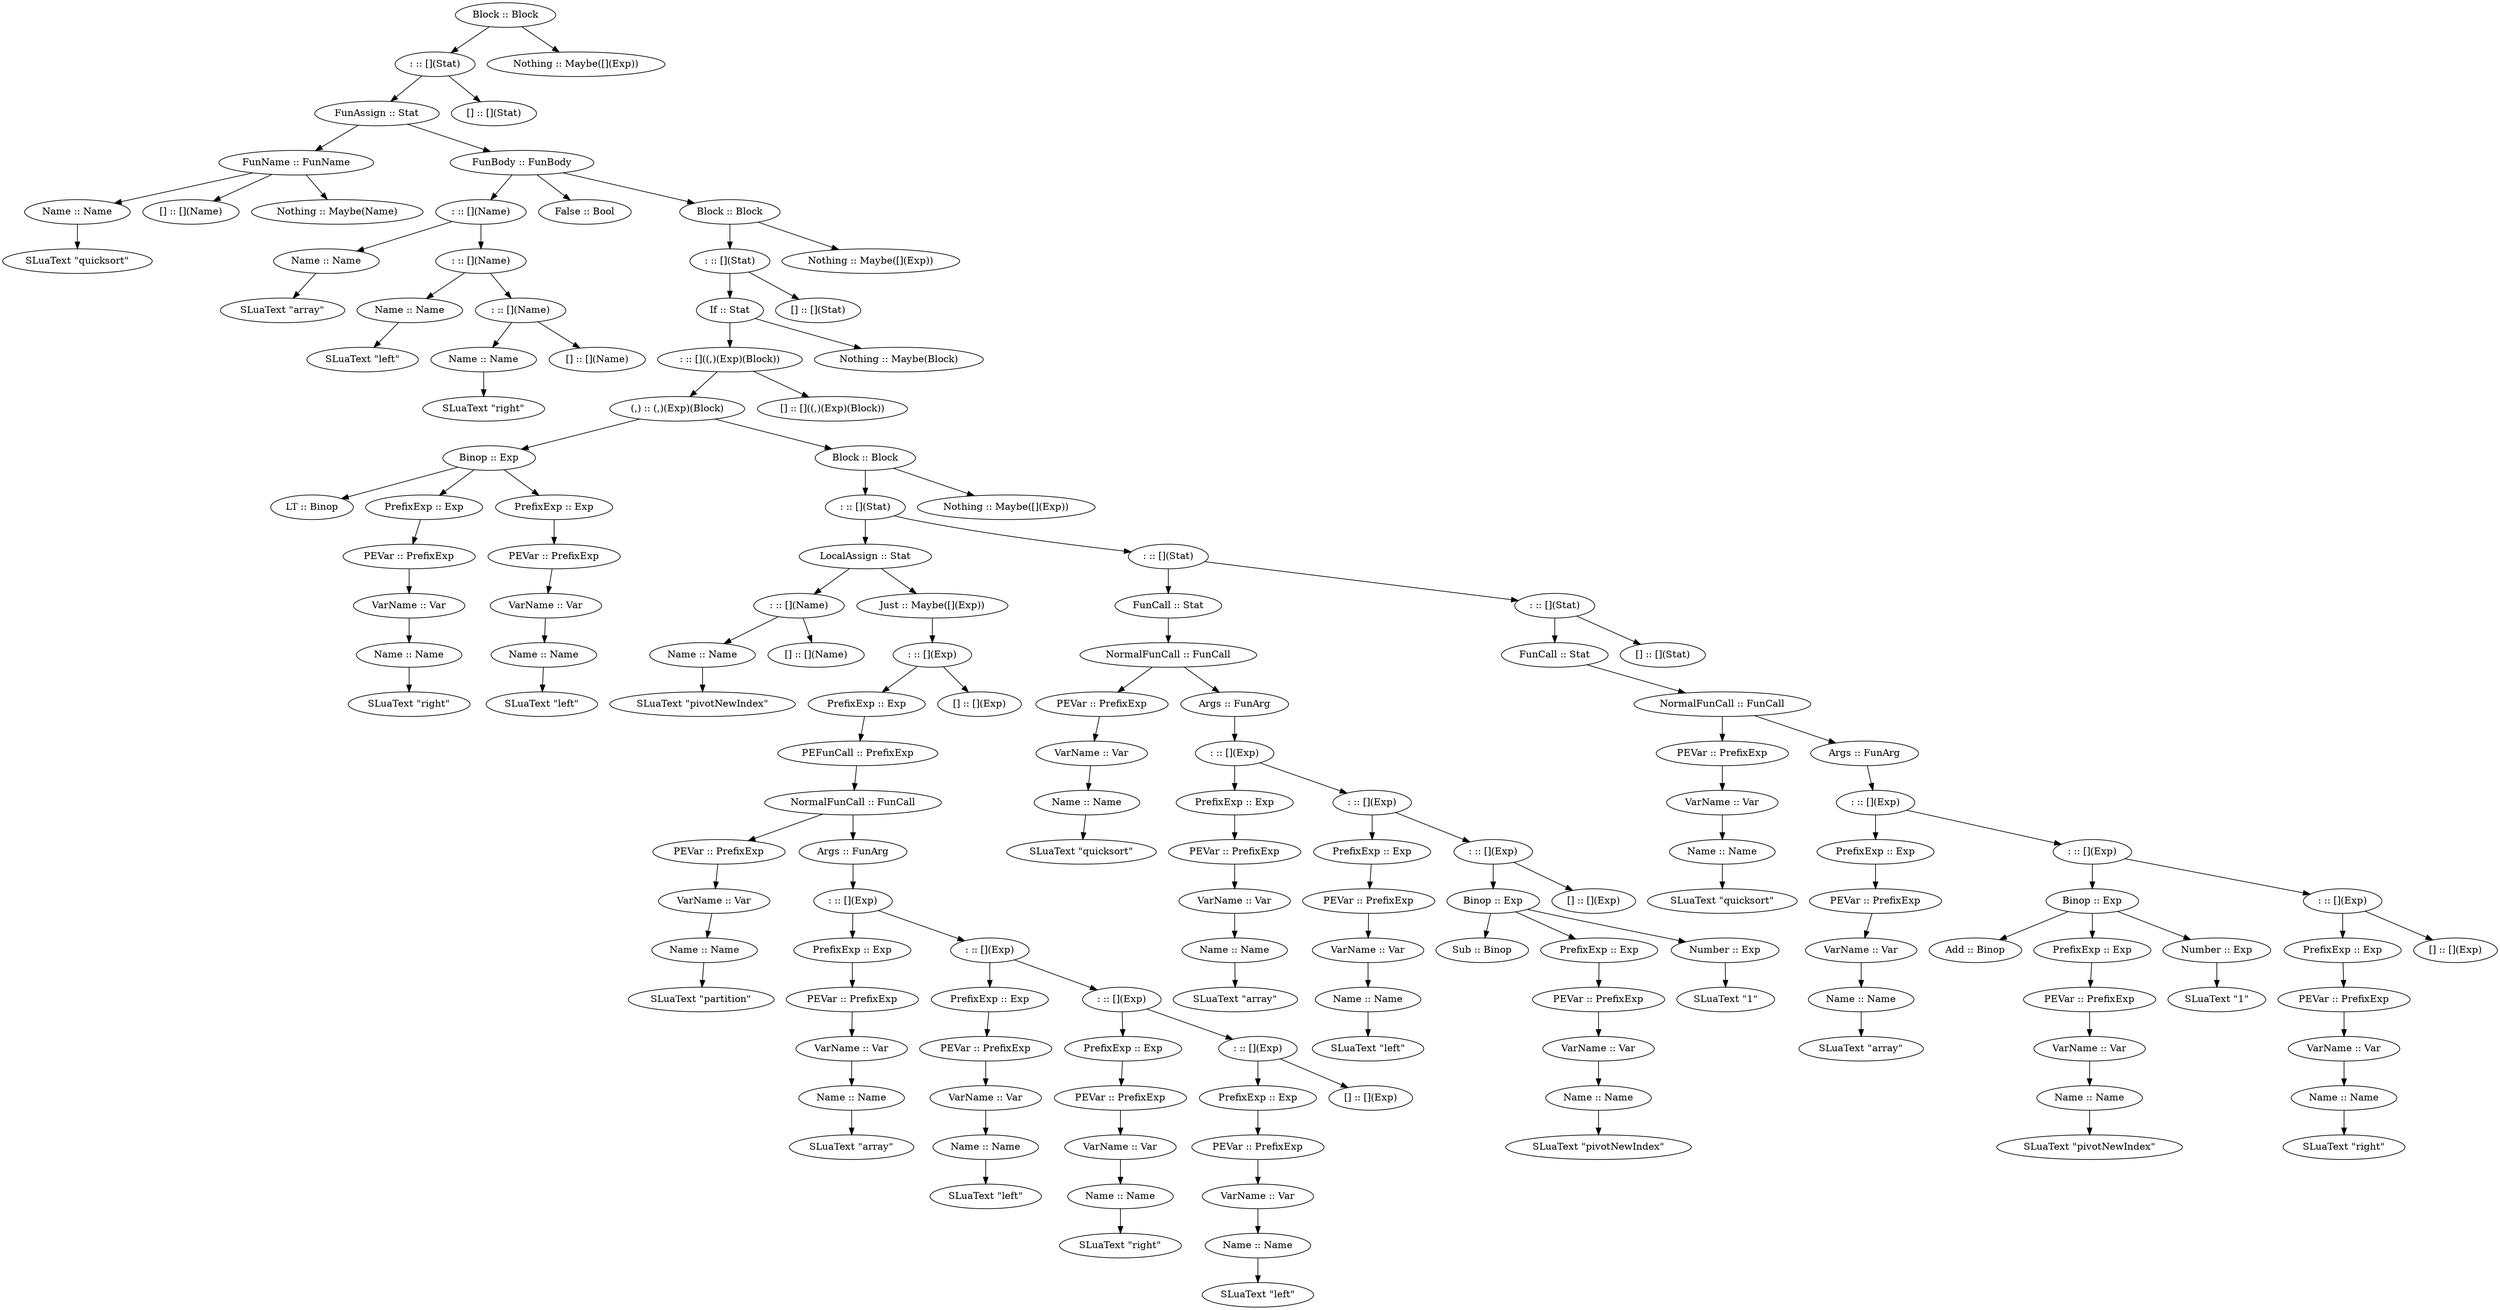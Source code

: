 digraph G {
n0[label="Block :: Block"];
n1[label=": :: [](Stat)"];
n2[label="FunAssign :: Stat"];
n3[label="FunName :: FunName"];
n4[label="Name :: Name"];
n5[label="SLuaText \"quicksort\""];
n4 -> n5;
n6[label="[] :: [](Name)"];
n7[label="Nothing :: Maybe(Name)"];
n3 -> n4;
n3 -> n6;
n3 -> n7;
n8[label="FunBody :: FunBody"];
n9[label=": :: [](Name)"];
n10[label="Name :: Name"];
n11[label="SLuaText \"array\""];
n10 -> n11;
n12[label=": :: [](Name)"];
n13[label="Name :: Name"];
n14[label="SLuaText \"left\""];
n13 -> n14;
n15[label=": :: [](Name)"];
n16[label="Name :: Name"];
n17[label="SLuaText \"right\""];
n16 -> n17;
n18[label="[] :: [](Name)"];
n15 -> n16;
n15 -> n18;
n12 -> n13;
n12 -> n15;
n9 -> n10;
n9 -> n12;
n19[label="False :: Bool"];
n20[label="Block :: Block"];
n21[label=": :: [](Stat)"];
n22[label="If :: Stat"];
n23[label=": :: []((,)(Exp)(Block))"];
n24[label="(,) :: (,)(Exp)(Block)"];
n25[label="Binop :: Exp"];
n26[label="LT :: Binop"];
n27[label="PrefixExp :: Exp"];
n28[label="PEVar :: PrefixExp"];
n29[label="VarName :: Var"];
n30[label="Name :: Name"];
n31[label="SLuaText \"right\""];
n30 -> n31;
n29 -> n30;
n28 -> n29;
n27 -> n28;
n32[label="PrefixExp :: Exp"];
n33[label="PEVar :: PrefixExp"];
n34[label="VarName :: Var"];
n35[label="Name :: Name"];
n36[label="SLuaText \"left\""];
n35 -> n36;
n34 -> n35;
n33 -> n34;
n32 -> n33;
n25 -> n26;
n25 -> n27;
n25 -> n32;
n37[label="Block :: Block"];
n38[label=": :: [](Stat)"];
n39[label="LocalAssign :: Stat"];
n40[label=": :: [](Name)"];
n41[label="Name :: Name"];
n42[label="SLuaText \"pivotNewIndex\""];
n41 -> n42;
n43[label="[] :: [](Name)"];
n40 -> n41;
n40 -> n43;
n44[label="Just :: Maybe([](Exp))"];
n45[label=": :: [](Exp)"];
n46[label="PrefixExp :: Exp"];
n47[label="PEFunCall :: PrefixExp"];
n48[label="NormalFunCall :: FunCall"];
n49[label="PEVar :: PrefixExp"];
n50[label="VarName :: Var"];
n51[label="Name :: Name"];
n52[label="SLuaText \"partition\""];
n51 -> n52;
n50 -> n51;
n49 -> n50;
n53[label="Args :: FunArg"];
n54[label=": :: [](Exp)"];
n55[label="PrefixExp :: Exp"];
n56[label="PEVar :: PrefixExp"];
n57[label="VarName :: Var"];
n58[label="Name :: Name"];
n59[label="SLuaText \"array\""];
n58 -> n59;
n57 -> n58;
n56 -> n57;
n55 -> n56;
n60[label=": :: [](Exp)"];
n61[label="PrefixExp :: Exp"];
n62[label="PEVar :: PrefixExp"];
n63[label="VarName :: Var"];
n64[label="Name :: Name"];
n65[label="SLuaText \"left\""];
n64 -> n65;
n63 -> n64;
n62 -> n63;
n61 -> n62;
n66[label=": :: [](Exp)"];
n67[label="PrefixExp :: Exp"];
n68[label="PEVar :: PrefixExp"];
n69[label="VarName :: Var"];
n70[label="Name :: Name"];
n71[label="SLuaText \"right\""];
n70 -> n71;
n69 -> n70;
n68 -> n69;
n67 -> n68;
n72[label=": :: [](Exp)"];
n73[label="PrefixExp :: Exp"];
n74[label="PEVar :: PrefixExp"];
n75[label="VarName :: Var"];
n76[label="Name :: Name"];
n77[label="SLuaText \"left\""];
n76 -> n77;
n75 -> n76;
n74 -> n75;
n73 -> n74;
n78[label="[] :: [](Exp)"];
n72 -> n73;
n72 -> n78;
n66 -> n67;
n66 -> n72;
n60 -> n61;
n60 -> n66;
n54 -> n55;
n54 -> n60;
n53 -> n54;
n48 -> n49;
n48 -> n53;
n47 -> n48;
n46 -> n47;
n79[label="[] :: [](Exp)"];
n45 -> n46;
n45 -> n79;
n44 -> n45;
n39 -> n40;
n39 -> n44;
n80[label=": :: [](Stat)"];
n81[label="FunCall :: Stat"];
n82[label="NormalFunCall :: FunCall"];
n83[label="PEVar :: PrefixExp"];
n84[label="VarName :: Var"];
n85[label="Name :: Name"];
n86[label="SLuaText \"quicksort\""];
n85 -> n86;
n84 -> n85;
n83 -> n84;
n87[label="Args :: FunArg"];
n88[label=": :: [](Exp)"];
n89[label="PrefixExp :: Exp"];
n90[label="PEVar :: PrefixExp"];
n91[label="VarName :: Var"];
n92[label="Name :: Name"];
n93[label="SLuaText \"array\""];
n92 -> n93;
n91 -> n92;
n90 -> n91;
n89 -> n90;
n94[label=": :: [](Exp)"];
n95[label="PrefixExp :: Exp"];
n96[label="PEVar :: PrefixExp"];
n97[label="VarName :: Var"];
n98[label="Name :: Name"];
n99[label="SLuaText \"left\""];
n98 -> n99;
n97 -> n98;
n96 -> n97;
n95 -> n96;
n100[label=": :: [](Exp)"];
n101[label="Binop :: Exp"];
n102[label="Sub :: Binop"];
n103[label="PrefixExp :: Exp"];
n104[label="PEVar :: PrefixExp"];
n105[label="VarName :: Var"];
n106[label="Name :: Name"];
n107[label="SLuaText \"pivotNewIndex\""];
n106 -> n107;
n105 -> n106;
n104 -> n105;
n103 -> n104;
n108[label="Number :: Exp"];
n109[label="SLuaText \"1\""];
n108 -> n109;
n101 -> n102;
n101 -> n103;
n101 -> n108;
n110[label="[] :: [](Exp)"];
n100 -> n101;
n100 -> n110;
n94 -> n95;
n94 -> n100;
n88 -> n89;
n88 -> n94;
n87 -> n88;
n82 -> n83;
n82 -> n87;
n81 -> n82;
n111[label=": :: [](Stat)"];
n112[label="FunCall :: Stat"];
n113[label="NormalFunCall :: FunCall"];
n114[label="PEVar :: PrefixExp"];
n115[label="VarName :: Var"];
n116[label="Name :: Name"];
n117[label="SLuaText \"quicksort\""];
n116 -> n117;
n115 -> n116;
n114 -> n115;
n118[label="Args :: FunArg"];
n119[label=": :: [](Exp)"];
n120[label="PrefixExp :: Exp"];
n121[label="PEVar :: PrefixExp"];
n122[label="VarName :: Var"];
n123[label="Name :: Name"];
n124[label="SLuaText \"array\""];
n123 -> n124;
n122 -> n123;
n121 -> n122;
n120 -> n121;
n125[label=": :: [](Exp)"];
n126[label="Binop :: Exp"];
n127[label="Add :: Binop"];
n128[label="PrefixExp :: Exp"];
n129[label="PEVar :: PrefixExp"];
n130[label="VarName :: Var"];
n131[label="Name :: Name"];
n132[label="SLuaText \"pivotNewIndex\""];
n131 -> n132;
n130 -> n131;
n129 -> n130;
n128 -> n129;
n133[label="Number :: Exp"];
n134[label="SLuaText \"1\""];
n133 -> n134;
n126 -> n127;
n126 -> n128;
n126 -> n133;
n135[label=": :: [](Exp)"];
n136[label="PrefixExp :: Exp"];
n137[label="PEVar :: PrefixExp"];
n138[label="VarName :: Var"];
n139[label="Name :: Name"];
n140[label="SLuaText \"right\""];
n139 -> n140;
n138 -> n139;
n137 -> n138;
n136 -> n137;
n141[label="[] :: [](Exp)"];
n135 -> n136;
n135 -> n141;
n125 -> n126;
n125 -> n135;
n119 -> n120;
n119 -> n125;
n118 -> n119;
n113 -> n114;
n113 -> n118;
n112 -> n113;
n142[label="[] :: [](Stat)"];
n111 -> n112;
n111 -> n142;
n80 -> n81;
n80 -> n111;
n38 -> n39;
n38 -> n80;
n143[label="Nothing :: Maybe([](Exp))"];
n37 -> n38;
n37 -> n143;
n24 -> n25;
n24 -> n37;
n144[label="[] :: []((,)(Exp)(Block))"];
n23 -> n24;
n23 -> n144;
n145[label="Nothing :: Maybe(Block)"];
n22 -> n23;
n22 -> n145;
n146[label="[] :: [](Stat)"];
n21 -> n22;
n21 -> n146;
n147[label="Nothing :: Maybe([](Exp))"];
n20 -> n21;
n20 -> n147;
n8 -> n9;
n8 -> n19;
n8 -> n20;
n2 -> n3;
n2 -> n8;
n148[label="[] :: [](Stat)"];
n1 -> n2;
n1 -> n148;
n149[label="Nothing :: Maybe([](Exp))"];
n0 -> n1;
n0 -> n149;

}
